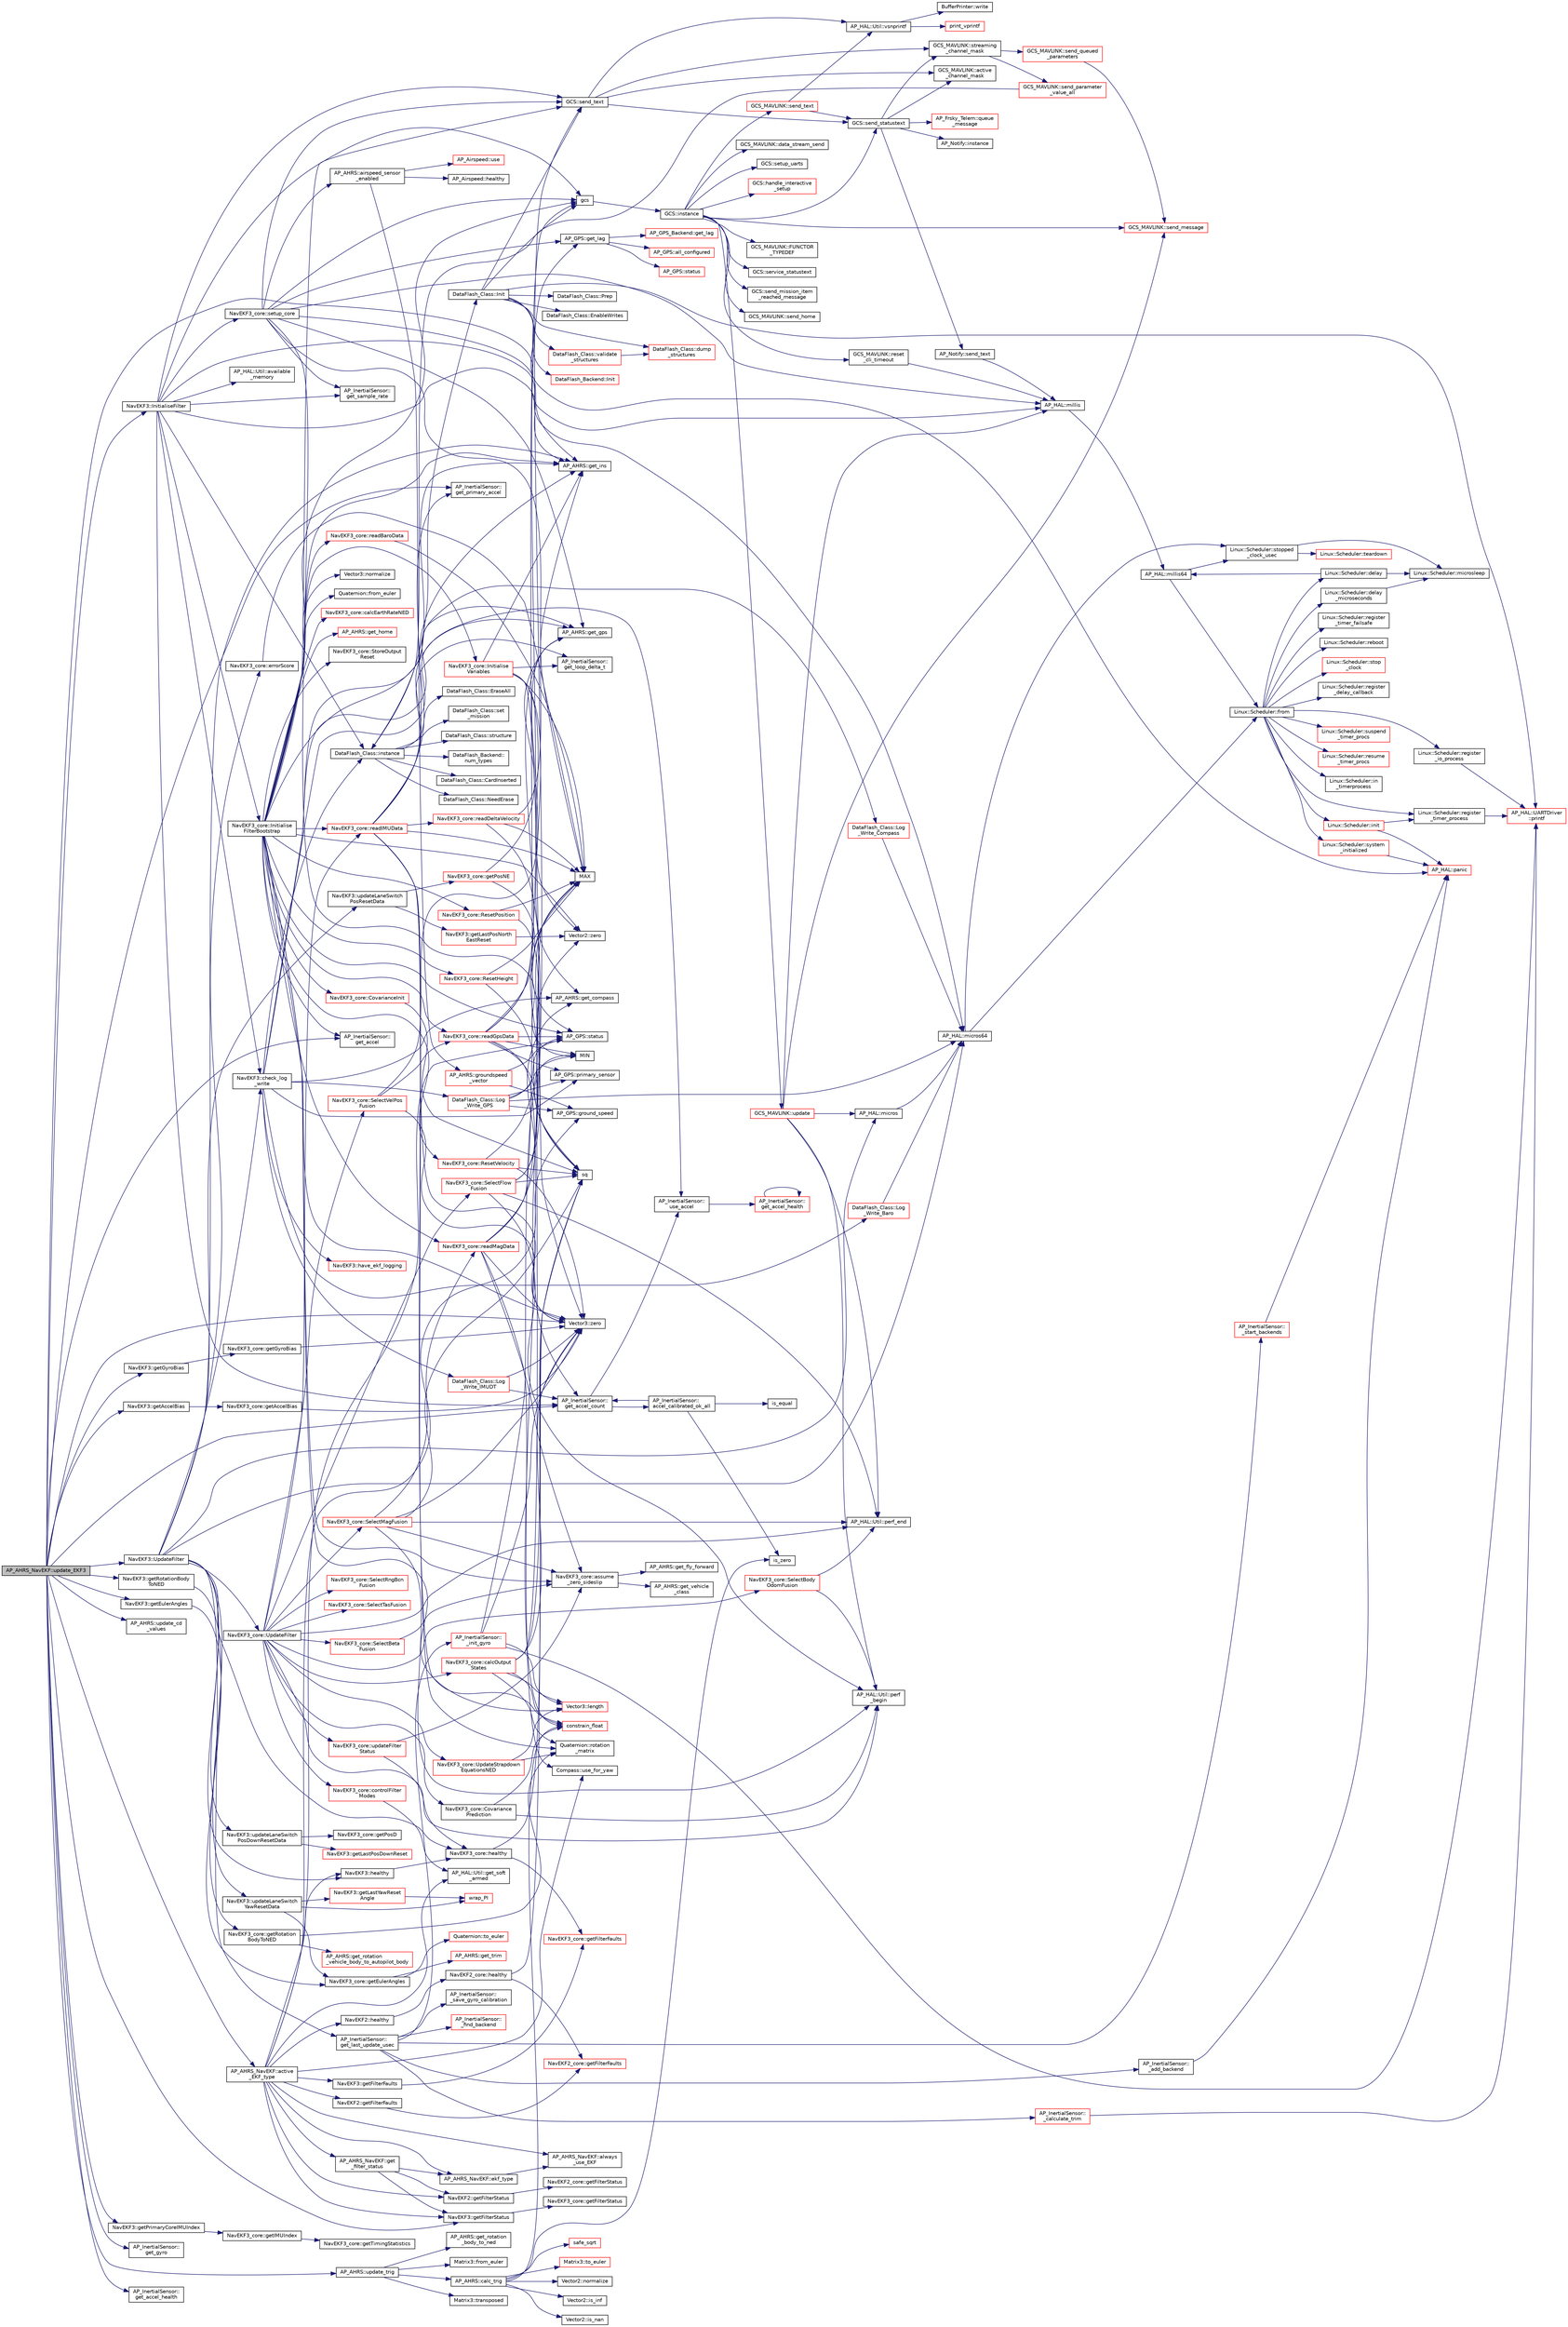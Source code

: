digraph "AP_AHRS_NavEKF::update_EKF3"
{
 // INTERACTIVE_SVG=YES
  edge [fontname="Helvetica",fontsize="10",labelfontname="Helvetica",labelfontsize="10"];
  node [fontname="Helvetica",fontsize="10",shape=record];
  rankdir="LR";
  Node1 [label="AP_AHRS_NavEKF::update_EKF3",height=0.2,width=0.4,color="black", fillcolor="grey75", style="filled", fontcolor="black"];
  Node1 -> Node2 [color="midnightblue",fontsize="10",style="solid",fontname="Helvetica"];
  Node2 [label="AP_HAL::millis",height=0.2,width=0.4,color="black", fillcolor="white", style="filled",URL="$namespaceAP__HAL.html#a77dffbb18891996280308e21316ec186"];
  Node2 -> Node3 [color="midnightblue",fontsize="10",style="solid",fontname="Helvetica"];
  Node3 [label="AP_HAL::millis64",height=0.2,width=0.4,color="black", fillcolor="white", style="filled",URL="$namespaceAP__HAL.html#a59336c5fceaf28a76d1df1581a87a25d"];
  Node3 -> Node4 [color="midnightblue",fontsize="10",style="solid",fontname="Helvetica"];
  Node4 [label="Linux::Scheduler::from",height=0.2,width=0.4,color="black", fillcolor="white", style="filled",URL="$classLinux_1_1Scheduler.html#a53ecaae0fdc72f85bd57c4b0cff93653"];
  Node4 -> Node5 [color="midnightblue",fontsize="10",style="solid",fontname="Helvetica"];
  Node5 [label="Linux::Scheduler::init",height=0.2,width=0.4,color="red", fillcolor="white", style="filled",URL="$classLinux_1_1Scheduler.html#a3d77c332e051c28c83fb07757e7100bd"];
  Node5 -> Node6 [color="midnightblue",fontsize="10",style="solid",fontname="Helvetica"];
  Node6 [label="AP_HAL::panic",height=0.2,width=0.4,color="red", fillcolor="white", style="filled",URL="$namespaceAP__HAL.html#a71832f03d849a0c088f04fc98d3c8143"];
  Node5 -> Node7 [color="midnightblue",fontsize="10",style="solid",fontname="Helvetica"];
  Node7 [label="Linux::Scheduler::register\l_timer_process",height=0.2,width=0.4,color="black", fillcolor="white", style="filled",URL="$classLinux_1_1Scheduler.html#a02a34a123dfebaf360f7010745e1e646"];
  Node7 -> Node8 [color="midnightblue",fontsize="10",style="solid",fontname="Helvetica"];
  Node8 [label="AP_HAL::UARTDriver\l::printf",height=0.2,width=0.4,color="red", fillcolor="white", style="filled",URL="$classAP__HAL_1_1UARTDriver.html#a6ceedc792594e59fc7d80b39a435f027"];
  Node4 -> Node9 [color="midnightblue",fontsize="10",style="solid",fontname="Helvetica"];
  Node9 [label="Linux::Scheduler::delay",height=0.2,width=0.4,color="black", fillcolor="white", style="filled",URL="$classLinux_1_1Scheduler.html#a14f3239ecbb9889823b20dc9de655c2f"];
  Node9 -> Node3 [color="midnightblue",fontsize="10",style="solid",fontname="Helvetica"];
  Node9 -> Node10 [color="midnightblue",fontsize="10",style="solid",fontname="Helvetica"];
  Node10 [label="Linux::Scheduler::microsleep",height=0.2,width=0.4,color="black", fillcolor="white", style="filled",URL="$classLinux_1_1Scheduler.html#a647872aff158b510c56862f51f951538"];
  Node4 -> Node11 [color="midnightblue",fontsize="10",style="solid",fontname="Helvetica"];
  Node11 [label="Linux::Scheduler::delay\l_microseconds",height=0.2,width=0.4,color="black", fillcolor="white", style="filled",URL="$classLinux_1_1Scheduler.html#a4cffd5bcba0175bf49c7aa75ff3bf09a"];
  Node11 -> Node10 [color="midnightblue",fontsize="10",style="solid",fontname="Helvetica"];
  Node4 -> Node12 [color="midnightblue",fontsize="10",style="solid",fontname="Helvetica"];
  Node12 [label="Linux::Scheduler::register\l_delay_callback",height=0.2,width=0.4,color="black", fillcolor="white", style="filled",URL="$classLinux_1_1Scheduler.html#a5cb50b637d5fd3e5f9220bc23db0fb3f"];
  Node4 -> Node7 [color="midnightblue",fontsize="10",style="solid",fontname="Helvetica"];
  Node4 -> Node13 [color="midnightblue",fontsize="10",style="solid",fontname="Helvetica"];
  Node13 [label="Linux::Scheduler::register\l_io_process",height=0.2,width=0.4,color="black", fillcolor="white", style="filled",URL="$classLinux_1_1Scheduler.html#aa2be97cb8686d72cc322fb38f69a940c"];
  Node13 -> Node8 [color="midnightblue",fontsize="10",style="solid",fontname="Helvetica"];
  Node4 -> Node14 [color="midnightblue",fontsize="10",style="solid",fontname="Helvetica"];
  Node14 [label="Linux::Scheduler::suspend\l_timer_procs",height=0.2,width=0.4,color="red", fillcolor="white", style="filled",URL="$classLinux_1_1Scheduler.html#abba967d02c28cb0b16a7cebbff9bc6d6"];
  Node4 -> Node15 [color="midnightblue",fontsize="10",style="solid",fontname="Helvetica"];
  Node15 [label="Linux::Scheduler::resume\l_timer_procs",height=0.2,width=0.4,color="red", fillcolor="white", style="filled",URL="$classLinux_1_1Scheduler.html#aee4e701b92cb4721c4de1bfcdcded70c"];
  Node4 -> Node16 [color="midnightblue",fontsize="10",style="solid",fontname="Helvetica"];
  Node16 [label="Linux::Scheduler::in\l_timerprocess",height=0.2,width=0.4,color="black", fillcolor="white", style="filled",URL="$classLinux_1_1Scheduler.html#af23753e7c6bfa97553db215a64235455"];
  Node4 -> Node17 [color="midnightblue",fontsize="10",style="solid",fontname="Helvetica"];
  Node17 [label="Linux::Scheduler::register\l_timer_failsafe",height=0.2,width=0.4,color="black", fillcolor="white", style="filled",URL="$classLinux_1_1Scheduler.html#ac193459e3575c7a0588fdc72250c2044"];
  Node4 -> Node18 [color="midnightblue",fontsize="10",style="solid",fontname="Helvetica"];
  Node18 [label="Linux::Scheduler::system\l_initialized",height=0.2,width=0.4,color="red", fillcolor="white", style="filled",URL="$classLinux_1_1Scheduler.html#ad6070a7ee637adf5101b1e6b6efbf8f6"];
  Node18 -> Node6 [color="midnightblue",fontsize="10",style="solid",fontname="Helvetica"];
  Node4 -> Node19 [color="midnightblue",fontsize="10",style="solid",fontname="Helvetica"];
  Node19 [label="Linux::Scheduler::reboot",height=0.2,width=0.4,color="black", fillcolor="white", style="filled",URL="$classLinux_1_1Scheduler.html#ae72cfa66c849ffd882ef518c35c71e69"];
  Node4 -> Node20 [color="midnightblue",fontsize="10",style="solid",fontname="Helvetica"];
  Node20 [label="Linux::Scheduler::stop\l_clock",height=0.2,width=0.4,color="red", fillcolor="white", style="filled",URL="$classLinux_1_1Scheduler.html#a392aebafcdfe9a812e4db4b7a9dcce9c"];
  Node3 -> Node21 [color="midnightblue",fontsize="10",style="solid",fontname="Helvetica"];
  Node21 [label="Linux::Scheduler::stopped\l_clock_usec",height=0.2,width=0.4,color="black", fillcolor="white", style="filled",URL="$classLinux_1_1Scheduler.html#a682b4c34f330f66db5ab4aa5d96e13f9"];
  Node21 -> Node10 [color="midnightblue",fontsize="10",style="solid",fontname="Helvetica"];
  Node21 -> Node22 [color="midnightblue",fontsize="10",style="solid",fontname="Helvetica"];
  Node22 [label="Linux::Scheduler::teardown",height=0.2,width=0.4,color="red", fillcolor="white", style="filled",URL="$classLinux_1_1Scheduler.html#ab373a83d818679432520ea881044b2a7"];
  Node1 -> Node23 [color="midnightblue",fontsize="10",style="solid",fontname="Helvetica"];
  Node23 [label="NavEKF3::InitialiseFilter",height=0.2,width=0.4,color="black", fillcolor="white", style="filled",URL="$classNavEKF3.html#a07f064fa513fbb6e7188141904f3b5b5"];
  Node23 -> Node24 [color="midnightblue",fontsize="10",style="solid",fontname="Helvetica"];
  Node24 [label="AP_AHRS::get_ins",height=0.2,width=0.4,color="black", fillcolor="white", style="filled",URL="$classAP__AHRS.html#a14398c5d2ae68bbe1c67482a91909ad9"];
  Node23 -> Node25 [color="midnightblue",fontsize="10",style="solid",fontname="Helvetica"];
  Node25 [label="AP_HAL::micros64",height=0.2,width=0.4,color="black", fillcolor="white", style="filled",URL="$namespaceAP__HAL.html#a7aa0ce7625c9680e30ff4a99940907a5"];
  Node25 -> Node4 [color="midnightblue",fontsize="10",style="solid",fontname="Helvetica"];
  Node25 -> Node21 [color="midnightblue",fontsize="10",style="solid",fontname="Helvetica"];
  Node23 -> Node26 [color="midnightblue",fontsize="10",style="solid",fontname="Helvetica"];
  Node26 [label="AP_InertialSensor::\lget_sample_rate",height=0.2,width=0.4,color="black", fillcolor="white", style="filled",URL="$classAP__InertialSensor.html#a9f489c8aac6cdd07ff7aaf98622f0d2e"];
  Node23 -> Node27 [color="midnightblue",fontsize="10",style="solid",fontname="Helvetica"];
  Node27 [label="DataFlash_Class::instance",height=0.2,width=0.4,color="black", fillcolor="white", style="filled",URL="$classDataFlash__Class.html#af898b7f68e05b5d2a6eaf53d2c178983"];
  Node27 -> Node28 [color="midnightblue",fontsize="10",style="solid",fontname="Helvetica"];
  Node28 [label="DataFlash_Class::set\l_mission",height=0.2,width=0.4,color="black", fillcolor="white", style="filled",URL="$classDataFlash__Class.html#a95bf3cac993c1ee326acc6447e99d875"];
  Node27 -> Node29 [color="midnightblue",fontsize="10",style="solid",fontname="Helvetica"];
  Node29 [label="DataFlash_Class::Init",height=0.2,width=0.4,color="black", fillcolor="white", style="filled",URL="$classDataFlash__Class.html#aabebe7ff9db07e2890274fceaa81b063"];
  Node29 -> Node30 [color="midnightblue",fontsize="10",style="solid",fontname="Helvetica"];
  Node30 [label="gcs",height=0.2,width=0.4,color="black", fillcolor="white", style="filled",URL="$GCS_8h.html#a1d3cc361b864ddf64a44c12ab3bd044e"];
  Node30 -> Node31 [color="midnightblue",fontsize="10",style="solid",fontname="Helvetica"];
  Node31 [label="GCS::instance",height=0.2,width=0.4,color="black", fillcolor="white", style="filled",URL="$classGCS.html#ae4cc34bdfabd2de4587d3553e6b4582d"];
  Node31 -> Node32 [color="midnightblue",fontsize="10",style="solid",fontname="Helvetica"];
  Node32 [label="GCS_MAVLINK::send_text",height=0.2,width=0.4,color="red", fillcolor="white", style="filled",URL="$structGCS__MAVLINK.html#a4a140f70e82bd456931afdfe045d610b"];
  Node32 -> Node33 [color="midnightblue",fontsize="10",style="solid",fontname="Helvetica"];
  Node33 [label="AP_HAL::Util::vsnprintf",height=0.2,width=0.4,color="black", fillcolor="white", style="filled",URL="$classAP__HAL_1_1Util.html#ac57ef0a9815cd597ad5cab5d6c31c6c8"];
  Node33 -> Node34 [color="midnightblue",fontsize="10",style="solid",fontname="Helvetica"];
  Node34 [label="print_vprintf",height=0.2,width=0.4,color="red", fillcolor="white", style="filled",URL="$print__vprintf_8cpp.html#a1534eaeab54696df96975b56d9f49212"];
  Node33 -> Node35 [color="midnightblue",fontsize="10",style="solid",fontname="Helvetica"];
  Node35 [label="BufferPrinter::write",height=0.2,width=0.4,color="black", fillcolor="white", style="filled",URL="$classBufferPrinter.html#a0b98d7f59a6591097d2011d68359b8a0"];
  Node32 -> Node36 [color="midnightblue",fontsize="10",style="solid",fontname="Helvetica"];
  Node36 [label="GCS::send_statustext",height=0.2,width=0.4,color="black", fillcolor="white", style="filled",URL="$classGCS.html#a313e604179053ea42415b1c9289f13cd"];
  Node36 -> Node37 [color="midnightblue",fontsize="10",style="solid",fontname="Helvetica"];
  Node37 [label="AP_Frsky_Telem::queue\l_message",height=0.2,width=0.4,color="red", fillcolor="white", style="filled",URL="$classAP__Frsky__Telem.html#aef21b9f33af863589feda48a23877380"];
  Node36 -> Node38 [color="midnightblue",fontsize="10",style="solid",fontname="Helvetica"];
  Node38 [label="GCS_MAVLINK::active\l_channel_mask",height=0.2,width=0.4,color="black", fillcolor="white", style="filled",URL="$structGCS__MAVLINK.html#acad5b4ab40c7b7486392f07193ce4190"];
  Node36 -> Node39 [color="midnightblue",fontsize="10",style="solid",fontname="Helvetica"];
  Node39 [label="GCS_MAVLINK::streaming\l_channel_mask",height=0.2,width=0.4,color="black", fillcolor="white", style="filled",URL="$structGCS__MAVLINK.html#af948c4a65f98679941885e2c7cc12ac5"];
  Node39 -> Node40 [color="midnightblue",fontsize="10",style="solid",fontname="Helvetica"];
  Node40 [label="GCS_MAVLINK::send_parameter\l_value_all",height=0.2,width=0.4,color="red", fillcolor="white", style="filled",URL="$structGCS__MAVLINK.html#a1b0f7429c8fb152e17cd5fc0ff0d9267"];
  Node40 -> Node27 [color="midnightblue",fontsize="10",style="solid",fontname="Helvetica"];
  Node39 -> Node41 [color="midnightblue",fontsize="10",style="solid",fontname="Helvetica"];
  Node41 [label="GCS_MAVLINK::send_queued\l_parameters",height=0.2,width=0.4,color="red", fillcolor="white", style="filled",URL="$structGCS__MAVLINK.html#a44943b0751244617b9c32c9f0af6a059"];
  Node41 -> Node42 [color="midnightblue",fontsize="10",style="solid",fontname="Helvetica"];
  Node42 [label="GCS_MAVLINK::send_message",height=0.2,width=0.4,color="red", fillcolor="white", style="filled",URL="$structGCS__MAVLINK.html#a4902306dab46ff02b2296f99eb1f1c9c"];
  Node36 -> Node43 [color="midnightblue",fontsize="10",style="solid",fontname="Helvetica"];
  Node43 [label="AP_Notify::instance",height=0.2,width=0.4,color="black", fillcolor="white", style="filled",URL="$classAP__Notify.html#ac913e4fc6f8fa6a1e0a9b92b93fe7ab1"];
  Node36 -> Node44 [color="midnightblue",fontsize="10",style="solid",fontname="Helvetica"];
  Node44 [label="AP_Notify::send_text",height=0.2,width=0.4,color="black", fillcolor="white", style="filled",URL="$classAP__Notify.html#a0f38b9b4be211e200675dd048c81f500"];
  Node44 -> Node2 [color="midnightblue",fontsize="10",style="solid",fontname="Helvetica"];
  Node31 -> Node36 [color="midnightblue",fontsize="10",style="solid",fontname="Helvetica"];
  Node31 -> Node45 [color="midnightblue",fontsize="10",style="solid",fontname="Helvetica"];
  Node45 [label="GCS::service_statustext",height=0.2,width=0.4,color="black", fillcolor="white", style="filled",URL="$classGCS.html#a824e538eff6cbf7c9074840600fbf6ff"];
  Node31 -> Node46 [color="midnightblue",fontsize="10",style="solid",fontname="Helvetica"];
  Node46 [label="GCS_MAVLINK::reset\l_cli_timeout",height=0.2,width=0.4,color="black", fillcolor="white", style="filled",URL="$structGCS__MAVLINK.html#af5e92e687223f8a102363b90f325e612"];
  Node46 -> Node2 [color="midnightblue",fontsize="10",style="solid",fontname="Helvetica"];
  Node31 -> Node42 [color="midnightblue",fontsize="10",style="solid",fontname="Helvetica"];
  Node31 -> Node47 [color="midnightblue",fontsize="10",style="solid",fontname="Helvetica"];
  Node47 [label="GCS::send_mission_item\l_reached_message",height=0.2,width=0.4,color="black", fillcolor="white", style="filled",URL="$classGCS.html#ade82ad44b8dcea3f95ab08f4f8b59924"];
  Node31 -> Node48 [color="midnightblue",fontsize="10",style="solid",fontname="Helvetica"];
  Node48 [label="GCS_MAVLINK::send_home",height=0.2,width=0.4,color="black", fillcolor="white", style="filled",URL="$structGCS__MAVLINK.html#af4ede1a2a780e0e80dcfffab99593ab9"];
  Node31 -> Node49 [color="midnightblue",fontsize="10",style="solid",fontname="Helvetica"];
  Node49 [label="GCS_MAVLINK::data_stream_send",height=0.2,width=0.4,color="black", fillcolor="white", style="filled",URL="$structGCS__MAVLINK.html#a3b3d0c4e02d521c0fe0b2b923a57e58c"];
  Node31 -> Node50 [color="midnightblue",fontsize="10",style="solid",fontname="Helvetica"];
  Node50 [label="GCS_MAVLINK::update",height=0.2,width=0.4,color="red", fillcolor="white", style="filled",URL="$structGCS__MAVLINK.html#aafd0957768c4f81022b1f173c561b42d"];
  Node50 -> Node51 [color="midnightblue",fontsize="10",style="solid",fontname="Helvetica"];
  Node51 [label="AP_HAL::micros",height=0.2,width=0.4,color="black", fillcolor="white", style="filled",URL="$namespaceAP__HAL.html#a8293355e35887733b1fd151aef08a787"];
  Node51 -> Node25 [color="midnightblue",fontsize="10",style="solid",fontname="Helvetica"];
  Node50 -> Node52 [color="midnightblue",fontsize="10",style="solid",fontname="Helvetica"];
  Node52 [label="AP_HAL::Util::perf\l_begin",height=0.2,width=0.4,color="black", fillcolor="white", style="filled",URL="$classAP__HAL_1_1Util.html#a8ee016bee7e471240be5a2c648015a1d"];
  Node50 -> Node2 [color="midnightblue",fontsize="10",style="solid",fontname="Helvetica"];
  Node50 -> Node53 [color="midnightblue",fontsize="10",style="solid",fontname="Helvetica"];
  Node53 [label="AP_HAL::Util::perf_end",height=0.2,width=0.4,color="black", fillcolor="white", style="filled",URL="$classAP__HAL_1_1Util.html#a831bf144a4d14d413bd1c98b96dc35cb"];
  Node50 -> Node42 [color="midnightblue",fontsize="10",style="solid",fontname="Helvetica"];
  Node31 -> Node54 [color="midnightblue",fontsize="10",style="solid",fontname="Helvetica"];
  Node54 [label="GCS::setup_uarts",height=0.2,width=0.4,color="black", fillcolor="white", style="filled",URL="$classGCS.html#ae4694e5ac566d470b25cb5eec2448981"];
  Node31 -> Node55 [color="midnightblue",fontsize="10",style="solid",fontname="Helvetica"];
  Node55 [label="GCS::handle_interactive\l_setup",height=0.2,width=0.4,color="red", fillcolor="white", style="filled",URL="$classGCS.html#a10621c01360582b25164e95accc28958"];
  Node31 -> Node56 [color="midnightblue",fontsize="10",style="solid",fontname="Helvetica"];
  Node56 [label="GCS_MAVLINK::FUNCTOR\l_TYPEDEF",height=0.2,width=0.4,color="black", fillcolor="white", style="filled",URL="$structGCS__MAVLINK.html#aa612adc740470b943e852a6977c340f0"];
  Node29 -> Node57 [color="midnightblue",fontsize="10",style="solid",fontname="Helvetica"];
  Node57 [label="GCS::send_text",height=0.2,width=0.4,color="black", fillcolor="white", style="filled",URL="$classGCS.html#a9866f3484283db744409e40719cef765"];
  Node57 -> Node33 [color="midnightblue",fontsize="10",style="solid",fontname="Helvetica"];
  Node57 -> Node36 [color="midnightblue",fontsize="10",style="solid",fontname="Helvetica"];
  Node57 -> Node38 [color="midnightblue",fontsize="10",style="solid",fontname="Helvetica"];
  Node57 -> Node39 [color="midnightblue",fontsize="10",style="solid",fontname="Helvetica"];
  Node29 -> Node58 [color="midnightblue",fontsize="10",style="solid",fontname="Helvetica"];
  Node58 [label="DataFlash_Class::validate\l_structures",height=0.2,width=0.4,color="red", fillcolor="white", style="filled",URL="$classDataFlash__Class.html#a7193ed9ff821c5c537bc8d68c8b53cbc"];
  Node58 -> Node59 [color="midnightblue",fontsize="10",style="solid",fontname="Helvetica"];
  Node59 [label="DataFlash_Class::dump\l_structures",height=0.2,width=0.4,color="red", fillcolor="white", style="filled",URL="$classDataFlash__Class.html#a4e8559ffac5b33cfd3e4a39b78d2ff50"];
  Node29 -> Node59 [color="midnightblue",fontsize="10",style="solid",fontname="Helvetica"];
  Node29 -> Node6 [color="midnightblue",fontsize="10",style="solid",fontname="Helvetica"];
  Node29 -> Node8 [color="midnightblue",fontsize="10",style="solid",fontname="Helvetica"];
  Node29 -> Node60 [color="midnightblue",fontsize="10",style="solid",fontname="Helvetica"];
  Node60 [label="DataFlash_Backend::Init",height=0.2,width=0.4,color="red", fillcolor="white", style="filled",URL="$classDataFlash__Backend.html#aff10c329f79c1bdaedbc6fdf4028c2a5"];
  Node29 -> Node61 [color="midnightblue",fontsize="10",style="solid",fontname="Helvetica"];
  Node61 [label="DataFlash_Class::Prep",height=0.2,width=0.4,color="black", fillcolor="white", style="filled",URL="$classDataFlash__Class.html#a65077b33c55004bee38cd4a6ca6ae489"];
  Node29 -> Node62 [color="midnightblue",fontsize="10",style="solid",fontname="Helvetica"];
  Node62 [label="DataFlash_Class::EnableWrites",height=0.2,width=0.4,color="black", fillcolor="white", style="filled",URL="$classDataFlash__Class.html#ae85a3c49d2883b975376baaab5ab958f"];
  Node27 -> Node63 [color="midnightblue",fontsize="10",style="solid",fontname="Helvetica"];
  Node63 [label="DataFlash_Class::structure",height=0.2,width=0.4,color="black", fillcolor="white", style="filled",URL="$classDataFlash__Class.html#a7ac0e748bbc5c6e72645bb6245257600"];
  Node27 -> Node64 [color="midnightblue",fontsize="10",style="solid",fontname="Helvetica"];
  Node64 [label="DataFlash_Backend::\lnum_types",height=0.2,width=0.4,color="black", fillcolor="white", style="filled",URL="$classDataFlash__Backend.html#a33e7a1703d68bd91ac6782bb10b209f8"];
  Node27 -> Node65 [color="midnightblue",fontsize="10",style="solid",fontname="Helvetica"];
  Node65 [label="DataFlash_Class::CardInserted",height=0.2,width=0.4,color="black", fillcolor="white", style="filled",URL="$classDataFlash__Class.html#a1d18bc15f196f1deb794f9ebd4878da8"];
  Node27 -> Node66 [color="midnightblue",fontsize="10",style="solid",fontname="Helvetica"];
  Node66 [label="DataFlash_Class::NeedErase",height=0.2,width=0.4,color="black", fillcolor="white", style="filled",URL="$classDataFlash__Class.html#a803c6dd673a2eaac58eea2012e57ea17"];
  Node27 -> Node67 [color="midnightblue",fontsize="10",style="solid",fontname="Helvetica"];
  Node67 [label="DataFlash_Class::EraseAll",height=0.2,width=0.4,color="black", fillcolor="white", style="filled",URL="$classDataFlash__Class.html#a53a4a975a3813e9f58ddaaa3b5865a4a"];
  Node23 -> Node68 [color="midnightblue",fontsize="10",style="solid",fontname="Helvetica"];
  Node68 [label="AP_InertialSensor::\lget_accel_count",height=0.2,width=0.4,color="black", fillcolor="white", style="filled",URL="$classAP__InertialSensor.html#ac57331a5046d45016ef900726e1be2fb"];
  Node68 -> Node69 [color="midnightblue",fontsize="10",style="solid",fontname="Helvetica"];
  Node69 [label="AP_InertialSensor::\laccel_calibrated_ok_all",height=0.2,width=0.4,color="black", fillcolor="white", style="filled",URL="$classAP__InertialSensor.html#ac671d4d4176eb2b74d82149efc1f940d"];
  Node69 -> Node68 [color="midnightblue",fontsize="10",style="solid",fontname="Helvetica"];
  Node69 -> Node70 [color="midnightblue",fontsize="10",style="solid",fontname="Helvetica"];
  Node70 [label="is_equal",height=0.2,width=0.4,color="black", fillcolor="white", style="filled",URL="$AP__Math_8cpp.html#accbd9f8bbc0adacd51efa66fad490c24"];
  Node69 -> Node71 [color="midnightblue",fontsize="10",style="solid",fontname="Helvetica"];
  Node71 [label="is_zero",height=0.2,width=0.4,color="black", fillcolor="white", style="filled",URL="$AP__Math_8h.html#a2a12cce483e9b870da70d30406d82c60"];
  Node68 -> Node72 [color="midnightblue",fontsize="10",style="solid",fontname="Helvetica"];
  Node72 [label="AP_InertialSensor::\luse_accel",height=0.2,width=0.4,color="black", fillcolor="white", style="filled",URL="$classAP__InertialSensor.html#a733bdee49ff9e3f1a911874469a1a3ac"];
  Node72 -> Node73 [color="midnightblue",fontsize="10",style="solid",fontname="Helvetica"];
  Node73 [label="AP_InertialSensor::\lget_accel_health",height=0.2,width=0.4,color="red", fillcolor="white", style="filled",URL="$classAP__InertialSensor.html#ad62d78eafa668b24e1969ee38a4aa882"];
  Node73 -> Node73 [color="midnightblue",fontsize="10",style="solid",fontname="Helvetica"];
  Node23 -> Node74 [color="midnightblue",fontsize="10",style="solid",fontname="Helvetica"];
  Node74 [label="AP_HAL::Util::available\l_memory",height=0.2,width=0.4,color="black", fillcolor="white", style="filled",URL="$classAP__HAL_1_1Util.html#a2a2e64f649d25593951054d44c0ed53b"];
  Node23 -> Node30 [color="midnightblue",fontsize="10",style="solid",fontname="Helvetica"];
  Node23 -> Node57 [color="midnightblue",fontsize="10",style="solid",fontname="Helvetica"];
  Node23 -> Node75 [color="midnightblue",fontsize="10",style="solid",fontname="Helvetica"];
  Node75 [label="NavEKF3_core::setup_core",height=0.2,width=0.4,color="black", fillcolor="white", style="filled",URL="$classNavEKF3__core.html#a0b8f47e59f846a862b145edfaa9b7e99"];
  Node75 -> Node24 [color="midnightblue",fontsize="10",style="solid",fontname="Helvetica"];
  Node75 -> Node26 [color="midnightblue",fontsize="10",style="solid",fontname="Helvetica"];
  Node75 -> Node76 [color="midnightblue",fontsize="10",style="solid",fontname="Helvetica"];
  Node76 [label="MAX",height=0.2,width=0.4,color="black", fillcolor="white", style="filled",URL="$AP__Math_8h.html#a5c0b5c82749ac54970b2699d3c10ee9b"];
  Node75 -> Node77 [color="midnightblue",fontsize="10",style="solid",fontname="Helvetica"];
  Node77 [label="AP_AHRS::get_gps",height=0.2,width=0.4,color="black", fillcolor="white", style="filled",URL="$classAP__AHRS.html#a3316284b2bf12b8db1b4a39539799efc"];
  Node75 -> Node78 [color="midnightblue",fontsize="10",style="solid",fontname="Helvetica"];
  Node78 [label="AP_GPS::get_lag",height=0.2,width=0.4,color="black", fillcolor="white", style="filled",URL="$classAP__GPS.html#a4a682466e84404be8ca6f66816fd56a5"];
  Node78 -> Node79 [color="midnightblue",fontsize="10",style="solid",fontname="Helvetica"];
  Node79 [label="AP_GPS::all_configured",height=0.2,width=0.4,color="red", fillcolor="white", style="filled",URL="$classAP__GPS.html#a29bd1717eb9dc2709ccc0f2523de8667"];
  Node78 -> Node80 [color="midnightblue",fontsize="10",style="solid",fontname="Helvetica"];
  Node80 [label="AP_GPS::status",height=0.2,width=0.4,color="red", fillcolor="white", style="filled",URL="$classAP__GPS.html#ae306f6cf545ee9f1f61cc38301ef76ca"];
  Node78 -> Node81 [color="midnightblue",fontsize="10",style="solid",fontname="Helvetica"];
  Node81 [label="AP_GPS_Backend::get_lag",height=0.2,width=0.4,color="red", fillcolor="white", style="filled",URL="$classAP__GPS__Backend.html#aef958d85d2717afc7b1e3af3eaf19291"];
  Node75 -> Node2 [color="midnightblue",fontsize="10",style="solid",fontname="Helvetica"];
  Node75 -> Node30 [color="midnightblue",fontsize="10",style="solid",fontname="Helvetica"];
  Node75 -> Node57 [color="midnightblue",fontsize="10",style="solid",fontname="Helvetica"];
  Node75 -> Node82 [color="midnightblue",fontsize="10",style="solid",fontname="Helvetica"];
  Node82 [label="MIN",height=0.2,width=0.4,color="black", fillcolor="white", style="filled",URL="$AP__Math_8h.html#a6b187a3fa1e9f663e89175e7e8e213d6"];
  Node75 -> Node83 [color="midnightblue",fontsize="10",style="solid",fontname="Helvetica"];
  Node83 [label="AP_AHRS::airspeed_sensor\l_enabled",height=0.2,width=0.4,color="black", fillcolor="white", style="filled",URL="$classAP__AHRS.html#a8691156c332da099e3f5952e72ae2a58"];
  Node83 -> Node84 [color="midnightblue",fontsize="10",style="solid",fontname="Helvetica"];
  Node84 [label="AP_Airspeed::use",height=0.2,width=0.4,color="red", fillcolor="white", style="filled",URL="$classAP__Airspeed.html#a6162295b433e3a863c0d4b9086b19014"];
  Node83 -> Node85 [color="midnightblue",fontsize="10",style="solid",fontname="Helvetica"];
  Node85 [label="AP_Airspeed::healthy",height=0.2,width=0.4,color="black", fillcolor="white", style="filled",URL="$classAP__Airspeed.html#acddaade777fa87d5b8c904c79be01204"];
  Node83 -> Node86 [color="midnightblue",fontsize="10",style="solid",fontname="Helvetica"];
  Node86 [label="AP_AHRS::groundspeed\l_vector",height=0.2,width=0.4,color="red", fillcolor="white", style="filled",URL="$classAP__AHRS.html#aa2fd48ce0265df723cc8d05bb2150749"];
  Node86 -> Node87 [color="midnightblue",fontsize="10",style="solid",fontname="Helvetica"];
  Node87 [label="AP_GPS::status",height=0.2,width=0.4,color="black", fillcolor="white", style="filled",URL="$classAP__GPS.html#a9093c8cf1d5a78ccd8677229bb314d37",tooltip="Query GPS status. "];
  Node86 -> Node88 [color="midnightblue",fontsize="10",style="solid",fontname="Helvetica"];
  Node88 [label="AP_GPS::ground_speed",height=0.2,width=0.4,color="black", fillcolor="white", style="filled",URL="$classAP__GPS.html#a426041563da447ec6e9cde1926a88fdb"];
  Node23 -> Node89 [color="midnightblue",fontsize="10",style="solid",fontname="Helvetica"];
  Node89 [label="NavEKF3_core::Initialise\lFilterBootstrap",height=0.2,width=0.4,color="black", fillcolor="white", style="filled",URL="$classNavEKF3__core.html#aae18ada44b1b7be0d45af03391ef961a"];
  Node89 -> Node90 [color="midnightblue",fontsize="10",style="solid",fontname="Helvetica"];
  Node90 [label="NavEKF3_core::assume\l_zero_sideslip",height=0.2,width=0.4,color="black", fillcolor="white", style="filled",URL="$classNavEKF3__core.html#a2b335ebc7035c2d407b16f85017a3472"];
  Node90 -> Node91 [color="midnightblue",fontsize="10",style="solid",fontname="Helvetica"];
  Node91 [label="AP_AHRS::get_fly_forward",height=0.2,width=0.4,color="black", fillcolor="white", style="filled",URL="$classAP__AHRS.html#a6120b45de751ab784fdfdd04f437b44e"];
  Node90 -> Node92 [color="midnightblue",fontsize="10",style="solid",fontname="Helvetica"];
  Node92 [label="AP_AHRS::get_vehicle\l_class",height=0.2,width=0.4,color="black", fillcolor="white", style="filled",URL="$classAP__AHRS.html#a91a73986f61cc338a22047e34230cbb2"];
  Node89 -> Node77 [color="midnightblue",fontsize="10",style="solid",fontname="Helvetica"];
  Node89 -> Node87 [color="midnightblue",fontsize="10",style="solid",fontname="Helvetica"];
  Node89 -> Node93 [color="midnightblue",fontsize="10",style="solid",fontname="Helvetica"];
  Node93 [label="NavEKF3_core::readIMUData",height=0.2,width=0.4,color="red", fillcolor="white", style="filled",URL="$classNavEKF3__core.html#aece73c326fbd95e59a3fa171ac5988a3"];
  Node93 -> Node24 [color="midnightblue",fontsize="10",style="solid",fontname="Helvetica"];
  Node93 -> Node94 [color="midnightblue",fontsize="10",style="solid",fontname="Helvetica"];
  Node94 [label="constrain_float",height=0.2,width=0.4,color="red", fillcolor="white", style="filled",URL="$AP__Math_8h.html#ad525609d9dba6ffa556a0fbf08a3f9b4"];
  Node93 -> Node95 [color="midnightblue",fontsize="10",style="solid",fontname="Helvetica"];
  Node95 [label="AP_InertialSensor::\lget_loop_delta_t",height=0.2,width=0.4,color="black", fillcolor="white", style="filled",URL="$classAP__InertialSensor.html#a2f4bc45cbad98a18a4d74210bf62e9c3"];
  Node93 -> Node72 [color="midnightblue",fontsize="10",style="solid",fontname="Helvetica"];
  Node93 -> Node96 [color="midnightblue",fontsize="10",style="solid",fontname="Helvetica"];
  Node96 [label="NavEKF3_core::readDeltaVelocity",height=0.2,width=0.4,color="red", fillcolor="white", style="filled",URL="$classNavEKF3__core.html#aa7de10e1a869998a15f0b570b1653245"];
  Node96 -> Node24 [color="midnightblue",fontsize="10",style="solid",fontname="Helvetica"];
  Node96 -> Node68 [color="midnightblue",fontsize="10",style="solid",fontname="Helvetica"];
  Node96 -> Node76 [color="midnightblue",fontsize="10",style="solid",fontname="Helvetica"];
  Node93 -> Node97 [color="midnightblue",fontsize="10",style="solid",fontname="Helvetica"];
  Node97 [label="AP_InertialSensor::\lget_primary_accel",height=0.2,width=0.4,color="black", fillcolor="white", style="filled",URL="$classAP__InertialSensor.html#ab7e75af54a874d77240c89c6e5152a99"];
  Node93 -> Node76 [color="midnightblue",fontsize="10",style="solid",fontname="Helvetica"];
  Node93 -> Node98 [color="midnightblue",fontsize="10",style="solid",fontname="Helvetica"];
  Node98 [label="Quaternion::rotation\l_matrix",height=0.2,width=0.4,color="black", fillcolor="white", style="filled",URL="$classQuaternion.html#afb7132c9c69a984a40be950a17effeaa"];
  Node93 -> Node99 [color="midnightblue",fontsize="10",style="solid",fontname="Helvetica"];
  Node99 [label="Vector3::zero",height=0.2,width=0.4,color="black", fillcolor="white", style="filled",URL="$classVector3.html#adf1769d5ee5df2f8585df2f540fa5efe"];
  Node89 -> Node100 [color="midnightblue",fontsize="10",style="solid",fontname="Helvetica"];
  Node100 [label="NavEKF3_core::readMagData",height=0.2,width=0.4,color="red", fillcolor="white", style="filled",URL="$classNavEKF3__core.html#a39fe9f76e9c368cba51e9af9b2367513"];
  Node100 -> Node101 [color="midnightblue",fontsize="10",style="solid",fontname="Helvetica"];
  Node101 [label="AP_AHRS::get_compass",height=0.2,width=0.4,color="black", fillcolor="white", style="filled",URL="$classAP__AHRS.html#adf808841de62499bc8c388fc798d47f1"];
  Node100 -> Node90 [color="midnightblue",fontsize="10",style="solid",fontname="Helvetica"];
  Node100 -> Node102 [color="midnightblue",fontsize="10",style="solid",fontname="Helvetica"];
  Node102 [label="Compass::use_for_yaw",height=0.2,width=0.4,color="black", fillcolor="white", style="filled",URL="$classCompass.html#a97437729a583cd900e4dd1d6d84a4a0e",tooltip="return true if the compass should be used for yaw calculations "];
  Node100 -> Node30 [color="midnightblue",fontsize="10",style="solid",fontname="Helvetica"];
  Node100 -> Node57 [color="midnightblue",fontsize="10",style="solid",fontname="Helvetica"];
  Node100 -> Node99 [color="midnightblue",fontsize="10",style="solid",fontname="Helvetica"];
  Node89 -> Node103 [color="midnightblue",fontsize="10",style="solid",fontname="Helvetica"];
  Node103 [label="NavEKF3_core::readGpsData",height=0.2,width=0.4,color="red", fillcolor="white", style="filled",URL="$classNavEKF3__core.html#ac8dc281034818e5fc9b2207daa2b7c3a"];
  Node103 -> Node77 [color="midnightblue",fontsize="10",style="solid",fontname="Helvetica"];
  Node103 -> Node87 [color="midnightblue",fontsize="10",style="solid",fontname="Helvetica"];
  Node103 -> Node78 [color="midnightblue",fontsize="10",style="solid",fontname="Helvetica"];
  Node103 -> Node82 [color="midnightblue",fontsize="10",style="solid",fontname="Helvetica"];
  Node103 -> Node76 [color="midnightblue",fontsize="10",style="solid",fontname="Helvetica"];
  Node103 -> Node104 [color="midnightblue",fontsize="10",style="solid",fontname="Helvetica"];
  Node104 [label="AP_GPS::primary_sensor",height=0.2,width=0.4,color="black", fillcolor="white", style="filled",URL="$classAP__GPS.html#a8881e12793759a81dc52755a76d0cc98"];
  Node103 -> Node94 [color="midnightblue",fontsize="10",style="solid",fontname="Helvetica"];
  Node103 -> Node105 [color="midnightblue",fontsize="10",style="solid",fontname="Helvetica"];
  Node105 [label="sq",height=0.2,width=0.4,color="black", fillcolor="white", style="filled",URL="$AP__Math_8h.html#a0375e3d67fd3911cacee5c3e1408c0f2"];
  Node89 -> Node106 [color="midnightblue",fontsize="10",style="solid",fontname="Helvetica"];
  Node106 [label="NavEKF3_core::readBaroData",height=0.2,width=0.4,color="red", fillcolor="white", style="filled",URL="$classNavEKF3__core.html#a2afc68d137a2e8c96007bdbb519ced57"];
  Node106 -> Node76 [color="midnightblue",fontsize="10",style="solid",fontname="Helvetica"];
  Node89 -> Node107 [color="midnightblue",fontsize="10",style="solid",fontname="Helvetica"];
  Node107 [label="NavEKF3_core::Initialise\lVariables",height=0.2,width=0.4,color="red", fillcolor="white", style="filled",URL="$classNavEKF3__core.html#af46b5f9dd9ee1659316230ea81a9a778"];
  Node107 -> Node24 [color="midnightblue",fontsize="10",style="solid",fontname="Helvetica"];
  Node107 -> Node95 [color="midnightblue",fontsize="10",style="solid",fontname="Helvetica"];
  Node107 -> Node76 [color="midnightblue",fontsize="10",style="solid",fontname="Helvetica"];
  Node107 -> Node99 [color="midnightblue",fontsize="10",style="solid",fontname="Helvetica"];
  Node107 -> Node108 [color="midnightblue",fontsize="10",style="solid",fontname="Helvetica"];
  Node108 [label="Vector2::zero",height=0.2,width=0.4,color="black", fillcolor="white", style="filled",URL="$structVector2.html#a6b537328ae913e3e7267b539e7a4af92"];
  Node107 -> Node101 [color="midnightblue",fontsize="10",style="solid",fontname="Helvetica"];
  Node89 -> Node24 [color="midnightblue",fontsize="10",style="solid",fontname="Helvetica"];
  Node89 -> Node109 [color="midnightblue",fontsize="10",style="solid",fontname="Helvetica"];
  Node109 [label="AP_InertialSensor::\lget_accel",height=0.2,width=0.4,color="black", fillcolor="white", style="filled",URL="$classAP__InertialSensor.html#a0f63a4a0e6fc84d6ab9519bc4b254055"];
  Node89 -> Node110 [color="midnightblue",fontsize="10",style="solid",fontname="Helvetica"];
  Node110 [label="Vector3::length",height=0.2,width=0.4,color="red", fillcolor="white", style="filled",URL="$classVector3.html#ac1fd5514e368a1e1c2d13f71eda18345"];
  Node89 -> Node111 [color="midnightblue",fontsize="10",style="solid",fontname="Helvetica"];
  Node111 [label="Vector3::normalize",height=0.2,width=0.4,color="black", fillcolor="white", style="filled",URL="$classVector3.html#a9b147a862a1b86ed2e5b735d19da3da1"];
  Node89 -> Node112 [color="midnightblue",fontsize="10",style="solid",fontname="Helvetica"];
  Node112 [label="Quaternion::from_euler",height=0.2,width=0.4,color="black", fillcolor="white", style="filled",URL="$classQuaternion.html#aff2d2d3d1c5937523df8357deae4eeab"];
  Node89 -> Node99 [color="midnightblue",fontsize="10",style="solid",fontname="Helvetica"];
  Node89 -> Node108 [color="midnightblue",fontsize="10",style="solid",fontname="Helvetica"];
  Node89 -> Node113 [color="midnightblue",fontsize="10",style="solid",fontname="Helvetica"];
  Node113 [label="NavEKF3_core::ResetVelocity",height=0.2,width=0.4,color="red", fillcolor="white", style="filled",URL="$classNavEKF3__core.html#a844cd207d4f7a1aa011e2631e3f56683"];
  Node113 -> Node99 [color="midnightblue",fontsize="10",style="solid",fontname="Helvetica"];
  Node113 -> Node105 [color="midnightblue",fontsize="10",style="solid",fontname="Helvetica"];
  Node113 -> Node76 [color="midnightblue",fontsize="10",style="solid",fontname="Helvetica"];
  Node89 -> Node114 [color="midnightblue",fontsize="10",style="solid",fontname="Helvetica"];
  Node114 [label="NavEKF3_core::ResetPosition",height=0.2,width=0.4,color="red", fillcolor="white", style="filled",URL="$classNavEKF3__core.html#a89457774f5139ef29cab266d49a26fea"];
  Node114 -> Node105 [color="midnightblue",fontsize="10",style="solid",fontname="Helvetica"];
  Node114 -> Node76 [color="midnightblue",fontsize="10",style="solid",fontname="Helvetica"];
  Node89 -> Node115 [color="midnightblue",fontsize="10",style="solid",fontname="Helvetica"];
  Node115 [label="NavEKF3_core::ResetHeight",height=0.2,width=0.4,color="red", fillcolor="white", style="filled",URL="$classNavEKF3__core.html#a8e2cd890417ec97f23a5668814cbda21"];
  Node115 -> Node76 [color="midnightblue",fontsize="10",style="solid",fontname="Helvetica"];
  Node115 -> Node105 [color="midnightblue",fontsize="10",style="solid",fontname="Helvetica"];
  Node89 -> Node116 [color="midnightblue",fontsize="10",style="solid",fontname="Helvetica"];
  Node116 [label="NavEKF3_core::calcEarthRateNED",height=0.2,width=0.4,color="red", fillcolor="white", style="filled",URL="$classNavEKF3__core.html#a044a16702249f93752f1c009a90864e2"];
  Node89 -> Node117 [color="midnightblue",fontsize="10",style="solid",fontname="Helvetica"];
  Node117 [label="AP_AHRS::get_home",height=0.2,width=0.4,color="red", fillcolor="white", style="filled",URL="$classAP__AHRS.html#aea45b16e6469a3b392b8bf52fb864732"];
  Node89 -> Node118 [color="midnightblue",fontsize="10",style="solid",fontname="Helvetica"];
  Node118 [label="NavEKF3_core::CovarianceInit",height=0.2,width=0.4,color="red", fillcolor="white", style="filled",URL="$classNavEKF3__core.html#a4f27a74890ed2b37858a754a05c8fc5b"];
  Node118 -> Node105 [color="midnightblue",fontsize="10",style="solid",fontname="Helvetica"];
  Node89 -> Node119 [color="midnightblue",fontsize="10",style="solid",fontname="Helvetica"];
  Node119 [label="NavEKF3_core::StoreOutput\lReset",height=0.2,width=0.4,color="black", fillcolor="white", style="filled",URL="$classNavEKF3__core.html#ad4a2f3dbbdddf598bd5cefeb61b34323"];
  Node89 -> Node30 [color="midnightblue",fontsize="10",style="solid",fontname="Helvetica"];
  Node89 -> Node57 [color="midnightblue",fontsize="10",style="solid",fontname="Helvetica"];
  Node23 -> Node120 [color="midnightblue",fontsize="10",style="solid",fontname="Helvetica"];
  Node120 [label="NavEKF3::check_log\l_write",height=0.2,width=0.4,color="black", fillcolor="white", style="filled",URL="$classNavEKF3.html#afa5a1b626563d35ad95545e8f056214b"];
  Node120 -> Node121 [color="midnightblue",fontsize="10",style="solid",fontname="Helvetica"];
  Node121 [label="NavEKF3::have_ekf_logging",height=0.2,width=0.4,color="red", fillcolor="white", style="filled",URL="$classNavEKF3.html#a50e3573e550bb3e018bb3992e8a87652"];
  Node120 -> Node27 [color="midnightblue",fontsize="10",style="solid",fontname="Helvetica"];
  Node120 -> Node122 [color="midnightblue",fontsize="10",style="solid",fontname="Helvetica"];
  Node122 [label="DataFlash_Class::Log\l_Write_Compass",height=0.2,width=0.4,color="red", fillcolor="white", style="filled",URL="$classDataFlash__Class.html#a5189adf1c5da47c2149ca1d7baa745d8"];
  Node122 -> Node25 [color="midnightblue",fontsize="10",style="solid",fontname="Helvetica"];
  Node120 -> Node101 [color="midnightblue",fontsize="10",style="solid",fontname="Helvetica"];
  Node120 -> Node123 [color="midnightblue",fontsize="10",style="solid",fontname="Helvetica"];
  Node123 [label="DataFlash_Class::Log\l_Write_GPS",height=0.2,width=0.4,color="red", fillcolor="white", style="filled",URL="$classDataFlash__Class.html#a8a9087dec83092f0ea67b6741ff9f32e"];
  Node123 -> Node25 [color="midnightblue",fontsize="10",style="solid",fontname="Helvetica"];
  Node123 -> Node87 [color="midnightblue",fontsize="10",style="solid",fontname="Helvetica"];
  Node123 -> Node88 [color="midnightblue",fontsize="10",style="solid",fontname="Helvetica"];
  Node123 -> Node104 [color="midnightblue",fontsize="10",style="solid",fontname="Helvetica"];
  Node123 -> Node82 [color="midnightblue",fontsize="10",style="solid",fontname="Helvetica"];
  Node120 -> Node77 [color="midnightblue",fontsize="10",style="solid",fontname="Helvetica"];
  Node120 -> Node104 [color="midnightblue",fontsize="10",style="solid",fontname="Helvetica"];
  Node120 -> Node124 [color="midnightblue",fontsize="10",style="solid",fontname="Helvetica"];
  Node124 [label="DataFlash_Class::Log\l_Write_Baro",height=0.2,width=0.4,color="red", fillcolor="white", style="filled",URL="$classDataFlash__Class.html#a4a12c2f2025e0a63d6ec85602857d0cb"];
  Node124 -> Node25 [color="midnightblue",fontsize="10",style="solid",fontname="Helvetica"];
  Node120 -> Node24 [color="midnightblue",fontsize="10",style="solid",fontname="Helvetica"];
  Node120 -> Node125 [color="midnightblue",fontsize="10",style="solid",fontname="Helvetica"];
  Node125 [label="DataFlash_Class::Log\l_Write_IMUDT",height=0.2,width=0.4,color="red", fillcolor="white", style="filled",URL="$classDataFlash__Class.html#a5835f10f0f4c71618a3793d582b3a52a"];
  Node125 -> Node68 [color="midnightblue",fontsize="10",style="solid",fontname="Helvetica"];
  Node125 -> Node99 [color="midnightblue",fontsize="10",style="solid",fontname="Helvetica"];
  Node1 -> Node126 [color="midnightblue",fontsize="10",style="solid",fontname="Helvetica"];
  Node126 [label="NavEKF3::UpdateFilter",height=0.2,width=0.4,color="black", fillcolor="white", style="filled",URL="$classNavEKF3.html#a477020fcf29376e0c2205dbf79728104"];
  Node126 -> Node25 [color="midnightblue",fontsize="10",style="solid",fontname="Helvetica"];
  Node126 -> Node24 [color="midnightblue",fontsize="10",style="solid",fontname="Helvetica"];
  Node126 -> Node51 [color="midnightblue",fontsize="10",style="solid",fontname="Helvetica"];
  Node126 -> Node127 [color="midnightblue",fontsize="10",style="solid",fontname="Helvetica"];
  Node127 [label="AP_InertialSensor::\lget_last_update_usec",height=0.2,width=0.4,color="black", fillcolor="white", style="filled",URL="$classAP__InertialSensor.html#af507f66bb346acb0057a6ca4a3df7156"];
  Node127 -> Node128 [color="midnightblue",fontsize="10",style="solid",fontname="Helvetica"];
  Node128 [label="AP_InertialSensor::\l_add_backend",height=0.2,width=0.4,color="black", fillcolor="white", style="filled",URL="$classAP__InertialSensor.html#a3f4ee8162ce5427946348ca9f5f9dcb7"];
  Node128 -> Node6 [color="midnightblue",fontsize="10",style="solid",fontname="Helvetica"];
  Node127 -> Node129 [color="midnightblue",fontsize="10",style="solid",fontname="Helvetica"];
  Node129 [label="AP_InertialSensor::\l_start_backends",height=0.2,width=0.4,color="red", fillcolor="white", style="filled",URL="$classAP__InertialSensor.html#a9949b7e301b0d7a5f3e59385d2e8d97a"];
  Node129 -> Node6 [color="midnightblue",fontsize="10",style="solid",fontname="Helvetica"];
  Node127 -> Node130 [color="midnightblue",fontsize="10",style="solid",fontname="Helvetica"];
  Node130 [label="AP_InertialSensor::\l_find_backend",height=0.2,width=0.4,color="red", fillcolor="white", style="filled",URL="$classAP__InertialSensor.html#a3fc473466ffcccef319c4c5e56cd1f9d"];
  Node127 -> Node131 [color="midnightblue",fontsize="10",style="solid",fontname="Helvetica"];
  Node131 [label="AP_InertialSensor::\l_init_gyro",height=0.2,width=0.4,color="red", fillcolor="white", style="filled",URL="$classAP__InertialSensor.html#a8744303832541bef0025d9698468938c"];
  Node131 -> Node82 [color="midnightblue",fontsize="10",style="solid",fontname="Helvetica"];
  Node131 -> Node8 [color="midnightblue",fontsize="10",style="solid",fontname="Helvetica"];
  Node131 -> Node99 [color="midnightblue",fontsize="10",style="solid",fontname="Helvetica"];
  Node131 -> Node110 [color="midnightblue",fontsize="10",style="solid",fontname="Helvetica"];
  Node127 -> Node132 [color="midnightblue",fontsize="10",style="solid",fontname="Helvetica"];
  Node132 [label="AP_InertialSensor::\l_calculate_trim",height=0.2,width=0.4,color="red", fillcolor="white", style="filled",URL="$classAP__InertialSensor.html#ad85a0f7284984ab4bc7b6309ec61003f"];
  Node132 -> Node8 [color="midnightblue",fontsize="10",style="solid",fontname="Helvetica"];
  Node127 -> Node133 [color="midnightblue",fontsize="10",style="solid",fontname="Helvetica"];
  Node133 [label="AP_InertialSensor::\l_save_gyro_calibration",height=0.2,width=0.4,color="black", fillcolor="white", style="filled",URL="$classAP__InertialSensor.html#aa5bb8e95e3d8044619c673b36815125a"];
  Node126 -> Node134 [color="midnightblue",fontsize="10",style="solid",fontname="Helvetica"];
  Node134 [label="NavEKF3_core::UpdateFilter",height=0.2,width=0.4,color="black", fillcolor="white", style="filled",URL="$classNavEKF3__core.html#a2a7fae9e0bf2ce6fc2f9b3918dc168d3"];
  Node134 -> Node52 [color="midnightblue",fontsize="10",style="solid",fontname="Helvetica"];
  Node134 -> Node135 [color="midnightblue",fontsize="10",style="solid",fontname="Helvetica"];
  Node135 [label="NavEKF3_core::controlFilter\lModes",height=0.2,width=0.4,color="red", fillcolor="white", style="filled",URL="$classNavEKF3__core.html#a95c6e08d506573f77311f547a0d97fd2"];
  Node135 -> Node136 [color="midnightblue",fontsize="10",style="solid",fontname="Helvetica"];
  Node136 [label="AP_HAL::Util::get_soft\l_armed",height=0.2,width=0.4,color="black", fillcolor="white", style="filled",URL="$classAP__HAL_1_1Util.html#a973ee89f8eee7af3a4d2a3eb700cbf3c"];
  Node134 -> Node93 [color="midnightblue",fontsize="10",style="solid",fontname="Helvetica"];
  Node134 -> Node137 [color="midnightblue",fontsize="10",style="solid",fontname="Helvetica"];
  Node137 [label="NavEKF3_core::UpdateStrapdown\lEquationsNED",height=0.2,width=0.4,color="red", fillcolor="white", style="filled",URL="$classNavEKF3__core.html#a328b98735bff30eb0dc99f0c0891ac32"];
  Node137 -> Node98 [color="midnightblue",fontsize="10",style="solid",fontname="Helvetica"];
  Node137 -> Node110 [color="midnightblue",fontsize="10",style="solid",fontname="Helvetica"];
  Node134 -> Node138 [color="midnightblue",fontsize="10",style="solid",fontname="Helvetica"];
  Node138 [label="NavEKF3_core::Covariance\lPrediction",height=0.2,width=0.4,color="black", fillcolor="white", style="filled",URL="$classNavEKF3__core.html#adbeff1c78f56cbfcb339b37ba0e03b0a"];
  Node138 -> Node52 [color="midnightblue",fontsize="10",style="solid",fontname="Helvetica"];
  Node138 -> Node94 [color="midnightblue",fontsize="10",style="solid",fontname="Helvetica"];
  Node134 -> Node139 [color="midnightblue",fontsize="10",style="solid",fontname="Helvetica"];
  Node139 [label="NavEKF3_core::SelectMagFusion",height=0.2,width=0.4,color="red", fillcolor="white", style="filled",URL="$classNavEKF3__core.html#a800d407d377e6532d563c68cc3c731d8"];
  Node139 -> Node52 [color="midnightblue",fontsize="10",style="solid",fontname="Helvetica"];
  Node139 -> Node100 [color="midnightblue",fontsize="10",style="solid",fontname="Helvetica"];
  Node139 -> Node99 [color="midnightblue",fontsize="10",style="solid",fontname="Helvetica"];
  Node139 -> Node53 [color="midnightblue",fontsize="10",style="solid",fontname="Helvetica"];
  Node139 -> Node90 [color="midnightblue",fontsize="10",style="solid",fontname="Helvetica"];
  Node139 -> Node105 [color="midnightblue",fontsize="10",style="solid",fontname="Helvetica"];
  Node134 -> Node140 [color="midnightblue",fontsize="10",style="solid",fontname="Helvetica"];
  Node140 [label="NavEKF3_core::SelectVelPos\lFusion",height=0.2,width=0.4,color="red", fillcolor="white", style="filled",URL="$classNavEKF3__core.html#a8f4723dabc873f7112948a18b290fb01"];
  Node140 -> Node103 [color="midnightblue",fontsize="10",style="solid",fontname="Helvetica"];
  Node140 -> Node77 [color="midnightblue",fontsize="10",style="solid",fontname="Helvetica"];
  Node140 -> Node99 [color="midnightblue",fontsize="10",style="solid",fontname="Helvetica"];
  Node134 -> Node141 [color="midnightblue",fontsize="10",style="solid",fontname="Helvetica"];
  Node141 [label="NavEKF3_core::SelectRngBcn\lFusion",height=0.2,width=0.4,color="red", fillcolor="white", style="filled",URL="$classNavEKF3__core.html#ab1243cfd0f479cedb39ed8706d4256f6"];
  Node134 -> Node142 [color="midnightblue",fontsize="10",style="solid",fontname="Helvetica"];
  Node142 [label="NavEKF3_core::SelectFlow\lFusion",height=0.2,width=0.4,color="red", fillcolor="white", style="filled",URL="$classNavEKF3__core.html#a39734940646764850a021495895c7beb"];
  Node142 -> Node52 [color="midnightblue",fontsize="10",style="solid",fontname="Helvetica"];
  Node142 -> Node108 [color="midnightblue",fontsize="10",style="solid",fontname="Helvetica"];
  Node142 -> Node105 [color="midnightblue",fontsize="10",style="solid",fontname="Helvetica"];
  Node142 -> Node76 [color="midnightblue",fontsize="10",style="solid",fontname="Helvetica"];
  Node142 -> Node53 [color="midnightblue",fontsize="10",style="solid",fontname="Helvetica"];
  Node134 -> Node143 [color="midnightblue",fontsize="10",style="solid",fontname="Helvetica"];
  Node143 [label="NavEKF3_core::SelectBody\lOdomFusion",height=0.2,width=0.4,color="red", fillcolor="white", style="filled",URL="$classNavEKF3__core.html#a3428bb1101c7d29ed20a768b39e234a1"];
  Node143 -> Node52 [color="midnightblue",fontsize="10",style="solid",fontname="Helvetica"];
  Node143 -> Node53 [color="midnightblue",fontsize="10",style="solid",fontname="Helvetica"];
  Node134 -> Node144 [color="midnightblue",fontsize="10",style="solid",fontname="Helvetica"];
  Node144 [label="NavEKF3_core::SelectTasFusion",height=0.2,width=0.4,color="red", fillcolor="white", style="filled",URL="$classNavEKF3__core.html#a26f75214891e1ce1406fd8f6aea398de"];
  Node134 -> Node145 [color="midnightblue",fontsize="10",style="solid",fontname="Helvetica"];
  Node145 [label="NavEKF3_core::SelectBeta\lFusion",height=0.2,width=0.4,color="red", fillcolor="white", style="filled",URL="$classNavEKF3__core.html#a0fa0f99fd7c7af270855172e7873eda6"];
  Node145 -> Node90 [color="midnightblue",fontsize="10",style="solid",fontname="Helvetica"];
  Node134 -> Node146 [color="midnightblue",fontsize="10",style="solid",fontname="Helvetica"];
  Node146 [label="NavEKF3_core::updateFilter\lStatus",height=0.2,width=0.4,color="red", fillcolor="white", style="filled",URL="$classNavEKF3__core.html#a766d9d22d7f44bf6a0bebe9c08c79618"];
  Node146 -> Node90 [color="midnightblue",fontsize="10",style="solid",fontname="Helvetica"];
  Node146 -> Node147 [color="midnightblue",fontsize="10",style="solid",fontname="Helvetica"];
  Node147 [label="NavEKF3_core::healthy",height=0.2,width=0.4,color="black", fillcolor="white", style="filled",URL="$classNavEKF3__core.html#a92795bcfec55e7c1e206741b990ddf19"];
  Node147 -> Node148 [color="midnightblue",fontsize="10",style="solid",fontname="Helvetica"];
  Node148 [label="NavEKF3_core::getFilterFaults",height=0.2,width=0.4,color="red", fillcolor="white", style="filled",URL="$classNavEKF3__core.html#af15e01e75ed73bba80d2a7ea3c657d78"];
  Node147 -> Node105 [color="midnightblue",fontsize="10",style="solid",fontname="Helvetica"];
  Node134 -> Node149 [color="midnightblue",fontsize="10",style="solid",fontname="Helvetica"];
  Node149 [label="NavEKF3_core::calcOutput\lStates",height=0.2,width=0.4,color="red", fillcolor="white", style="filled",URL="$classNavEKF3__core.html#a8ada1be799bedcf92e0199daf86dc7f5"];
  Node149 -> Node98 [color="midnightblue",fontsize="10",style="solid",fontname="Helvetica"];
  Node149 -> Node99 [color="midnightblue",fontsize="10",style="solid",fontname="Helvetica"];
  Node149 -> Node76 [color="midnightblue",fontsize="10",style="solid",fontname="Helvetica"];
  Node149 -> Node110 [color="midnightblue",fontsize="10",style="solid",fontname="Helvetica"];
  Node149 -> Node94 [color="midnightblue",fontsize="10",style="solid",fontname="Helvetica"];
  Node149 -> Node105 [color="midnightblue",fontsize="10",style="solid",fontname="Helvetica"];
  Node134 -> Node53 [color="midnightblue",fontsize="10",style="solid",fontname="Helvetica"];
  Node126 -> Node150 [color="midnightblue",fontsize="10",style="solid",fontname="Helvetica"];
  Node150 [label="NavEKF3::healthy",height=0.2,width=0.4,color="black", fillcolor="white", style="filled",URL="$classNavEKF3.html#ae9e97719ab375aefed4ef75d9c79e95c"];
  Node150 -> Node147 [color="midnightblue",fontsize="10",style="solid",fontname="Helvetica"];
  Node126 -> Node151 [color="midnightblue",fontsize="10",style="solid",fontname="Helvetica"];
  Node151 [label="NavEKF3_core::errorScore",height=0.2,width=0.4,color="black", fillcolor="white", style="filled",URL="$classNavEKF3__core.html#a471d8ec73731c9b14a2a2669dc5fd1bc"];
  Node151 -> Node76 [color="midnightblue",fontsize="10",style="solid",fontname="Helvetica"];
  Node126 -> Node147 [color="midnightblue",fontsize="10",style="solid",fontname="Helvetica"];
  Node126 -> Node152 [color="midnightblue",fontsize="10",style="solid",fontname="Helvetica"];
  Node152 [label="NavEKF3::updateLaneSwitch\lYawResetData",height=0.2,width=0.4,color="black", fillcolor="white", style="filled",URL="$classNavEKF3.html#ab670249257282baefc2bafb3d5513995"];
  Node152 -> Node153 [color="midnightblue",fontsize="10",style="solid",fontname="Helvetica"];
  Node153 [label="NavEKF3::getLastYawReset\lAngle",height=0.2,width=0.4,color="red", fillcolor="white", style="filled",URL="$classNavEKF3.html#a0dfa237b7b3cf14f0f99eb91fe539cea"];
  Node153 -> Node154 [color="midnightblue",fontsize="10",style="solid",fontname="Helvetica"];
  Node154 [label="wrap_PI",height=0.2,width=0.4,color="red", fillcolor="white", style="filled",URL="$AP__Math_8cpp.html#a21d0562d7b23dd9f04bc30a3611cc577"];
  Node152 -> Node155 [color="midnightblue",fontsize="10",style="solid",fontname="Helvetica"];
  Node155 [label="NavEKF3_core::getEulerAngles",height=0.2,width=0.4,color="black", fillcolor="white", style="filled",URL="$classNavEKF3__core.html#a161c108404d9fd7efb7def660787be1b"];
  Node155 -> Node156 [color="midnightblue",fontsize="10",style="solid",fontname="Helvetica"];
  Node156 [label="Quaternion::to_euler",height=0.2,width=0.4,color="red", fillcolor="white", style="filled",URL="$classQuaternion.html#ab3049efa36b211699ca03ea53970f0fd"];
  Node155 -> Node157 [color="midnightblue",fontsize="10",style="solid",fontname="Helvetica"];
  Node157 [label="AP_AHRS::get_trim",height=0.2,width=0.4,color="red", fillcolor="white", style="filled",URL="$classAP__AHRS.html#a93a3774320e331583fc6c6ac2418be21"];
  Node152 -> Node154 [color="midnightblue",fontsize="10",style="solid",fontname="Helvetica"];
  Node126 -> Node158 [color="midnightblue",fontsize="10",style="solid",fontname="Helvetica"];
  Node158 [label="NavEKF3::updateLaneSwitch\lPosResetData",height=0.2,width=0.4,color="black", fillcolor="white", style="filled",URL="$classNavEKF3.html#a5271b02c055d6e3ce43fd0c8f945e652"];
  Node158 -> Node159 [color="midnightblue",fontsize="10",style="solid",fontname="Helvetica"];
  Node159 [label="NavEKF3::getLastPosNorth\lEastReset",height=0.2,width=0.4,color="red", fillcolor="white", style="filled",URL="$classNavEKF3.html#a48b06963494d6987aa9b204276f354e3"];
  Node159 -> Node108 [color="midnightblue",fontsize="10",style="solid",fontname="Helvetica"];
  Node158 -> Node160 [color="midnightblue",fontsize="10",style="solid",fontname="Helvetica"];
  Node160 [label="NavEKF3_core::getPosNE",height=0.2,width=0.4,color="red", fillcolor="white", style="filled",URL="$classNavEKF3__core.html#ad3ba341208840aecf7db6d789c543d1b"];
  Node160 -> Node77 [color="midnightblue",fontsize="10",style="solid",fontname="Helvetica"];
  Node160 -> Node87 [color="midnightblue",fontsize="10",style="solid",fontname="Helvetica"];
  Node126 -> Node161 [color="midnightblue",fontsize="10",style="solid",fontname="Helvetica"];
  Node161 [label="NavEKF3::updateLaneSwitch\lPosDownResetData",height=0.2,width=0.4,color="black", fillcolor="white", style="filled",URL="$classNavEKF3.html#a596ddb5682513eba0ca4c608012fa0ee"];
  Node161 -> Node162 [color="midnightblue",fontsize="10",style="solid",fontname="Helvetica"];
  Node162 [label="NavEKF3::getLastPosDownReset",height=0.2,width=0.4,color="red", fillcolor="white", style="filled",URL="$classNavEKF3.html#af8f633712a464fdef83c39ed1baf84cd"];
  Node161 -> Node163 [color="midnightblue",fontsize="10",style="solid",fontname="Helvetica"];
  Node163 [label="NavEKF3_core::getPosD",height=0.2,width=0.4,color="black", fillcolor="white", style="filled",URL="$classNavEKF3__core.html#a6c9d4cd0c744a753d8caaaf63b13a9f0"];
  Node126 -> Node120 [color="midnightblue",fontsize="10",style="solid",fontname="Helvetica"];
  Node1 -> Node164 [color="midnightblue",fontsize="10",style="solid",fontname="Helvetica"];
  Node164 [label="AP_AHRS_NavEKF::active\l_EKF_type",height=0.2,width=0.4,color="black", fillcolor="white", style="filled",URL="$classAP__AHRS__NavEKF.html#ac849e412241650c1161a3fec6c1fa822"];
  Node164 -> Node165 [color="midnightblue",fontsize="10",style="solid",fontname="Helvetica"];
  Node165 [label="AP_AHRS_NavEKF::ekf_type",height=0.2,width=0.4,color="black", fillcolor="white", style="filled",URL="$classAP__AHRS__NavEKF.html#a2421598bfc909c228709f99347a5fcea"];
  Node165 -> Node166 [color="midnightblue",fontsize="10",style="solid",fontname="Helvetica"];
  Node166 [label="AP_AHRS_NavEKF::always\l_use_EKF",height=0.2,width=0.4,color="black", fillcolor="white", style="filled",URL="$classAP__AHRS__NavEKF.html#a9af775a381a41ff78ac75a06ba7b1a05"];
  Node164 -> Node166 [color="midnightblue",fontsize="10",style="solid",fontname="Helvetica"];
  Node164 -> Node167 [color="midnightblue",fontsize="10",style="solid",fontname="Helvetica"];
  Node167 [label="NavEKF2::getFilterFaults",height=0.2,width=0.4,color="black", fillcolor="white", style="filled",URL="$classNavEKF2.html#a5487438f423c678c7c380afec90bd110"];
  Node167 -> Node168 [color="midnightblue",fontsize="10",style="solid",fontname="Helvetica"];
  Node168 [label="NavEKF2_core::getFilterFaults",height=0.2,width=0.4,color="red", fillcolor="white", style="filled",URL="$classNavEKF2__core.html#a279e8116bbf537d4c1bb9e82370898a1"];
  Node164 -> Node169 [color="midnightblue",fontsize="10",style="solid",fontname="Helvetica"];
  Node169 [label="NavEKF2::healthy",height=0.2,width=0.4,color="black", fillcolor="white", style="filled",URL="$classNavEKF2.html#a5c1568f765f303138e9caa8441034bb5"];
  Node169 -> Node170 [color="midnightblue",fontsize="10",style="solid",fontname="Helvetica"];
  Node170 [label="NavEKF2_core::healthy",height=0.2,width=0.4,color="black", fillcolor="white", style="filled",URL="$classNavEKF2__core.html#a8d067b6e795bb3781dbed07d35bf21cc"];
  Node170 -> Node168 [color="midnightblue",fontsize="10",style="solid",fontname="Helvetica"];
  Node170 -> Node105 [color="midnightblue",fontsize="10",style="solid",fontname="Helvetica"];
  Node164 -> Node171 [color="midnightblue",fontsize="10",style="solid",fontname="Helvetica"];
  Node171 [label="NavEKF3::getFilterFaults",height=0.2,width=0.4,color="black", fillcolor="white", style="filled",URL="$classNavEKF3.html#ad2466a8eea8f7b300e82f619a92991ec"];
  Node171 -> Node148 [color="midnightblue",fontsize="10",style="solid",fontname="Helvetica"];
  Node164 -> Node150 [color="midnightblue",fontsize="10",style="solid",fontname="Helvetica"];
  Node164 -> Node136 [color="midnightblue",fontsize="10",style="solid",fontname="Helvetica"];
  Node164 -> Node172 [color="midnightblue",fontsize="10",style="solid",fontname="Helvetica"];
  Node172 [label="NavEKF2::getFilterStatus",height=0.2,width=0.4,color="black", fillcolor="white", style="filled",URL="$classNavEKF2.html#a6610c805914973387b9f6d50546ad9f9"];
  Node172 -> Node173 [color="midnightblue",fontsize="10",style="solid",fontname="Helvetica"];
  Node173 [label="NavEKF2_core::getFilterStatus",height=0.2,width=0.4,color="black", fillcolor="white", style="filled",URL="$classNavEKF2__core.html#ad4f2ea16a720f6c68299e37ccfb95b3b"];
  Node164 -> Node174 [color="midnightblue",fontsize="10",style="solid",fontname="Helvetica"];
  Node174 [label="NavEKF3::getFilterStatus",height=0.2,width=0.4,color="black", fillcolor="white", style="filled",URL="$classNavEKF3.html#ac19838ae04bfbd54df0d748aa7938fac"];
  Node174 -> Node175 [color="midnightblue",fontsize="10",style="solid",fontname="Helvetica"];
  Node175 [label="NavEKF3_core::getFilterStatus",height=0.2,width=0.4,color="black", fillcolor="white", style="filled",URL="$classNavEKF3__core.html#a1fe7232615a791a704b22c40eb651f31"];
  Node164 -> Node176 [color="midnightblue",fontsize="10",style="solid",fontname="Helvetica"];
  Node176 [label="AP_AHRS_NavEKF::get\l_filter_status",height=0.2,width=0.4,color="black", fillcolor="white", style="filled",URL="$classAP__AHRS__NavEKF.html#a0d4f9485f699fb106ce321d0cf50b16c"];
  Node176 -> Node165 [color="midnightblue",fontsize="10",style="solid",fontname="Helvetica"];
  Node176 -> Node172 [color="midnightblue",fontsize="10",style="solid",fontname="Helvetica"];
  Node176 -> Node174 [color="midnightblue",fontsize="10",style="solid",fontname="Helvetica"];
  Node164 -> Node87 [color="midnightblue",fontsize="10",style="solid",fontname="Helvetica"];
  Node164 -> Node102 [color="midnightblue",fontsize="10",style="solid",fontname="Helvetica"];
  Node164 -> Node88 [color="midnightblue",fontsize="10",style="solid",fontname="Helvetica"];
  Node1 -> Node177 [color="midnightblue",fontsize="10",style="solid",fontname="Helvetica"];
  Node177 [label="NavEKF3::getRotationBody\lToNED",height=0.2,width=0.4,color="black", fillcolor="white", style="filled",URL="$classNavEKF3.html#ae0fa2d203300ec9d2202f093ffc636a3"];
  Node177 -> Node178 [color="midnightblue",fontsize="10",style="solid",fontname="Helvetica"];
  Node178 [label="NavEKF3_core::getRotation\lBodyToNED",height=0.2,width=0.4,color="black", fillcolor="white", style="filled",URL="$classNavEKF3__core.html#ae34e817305f5c96f3c66b53fd587bde2"];
  Node178 -> Node98 [color="midnightblue",fontsize="10",style="solid",fontname="Helvetica"];
  Node178 -> Node179 [color="midnightblue",fontsize="10",style="solid",fontname="Helvetica"];
  Node179 [label="AP_AHRS::get_rotation\l_vehicle_body_to_autopilot_body",height=0.2,width=0.4,color="red", fillcolor="white", style="filled",URL="$classAP__AHRS.html#ab1630f82648fed410f899cffe507e3cd"];
  Node1 -> Node180 [color="midnightblue",fontsize="10",style="solid",fontname="Helvetica"];
  Node180 [label="NavEKF3::getEulerAngles",height=0.2,width=0.4,color="black", fillcolor="white", style="filled",URL="$classNavEKF3.html#ac85c1cfeb37f81929f981b6e6c4ac5b0"];
  Node180 -> Node155 [color="midnightblue",fontsize="10",style="solid",fontname="Helvetica"];
  Node1 -> Node181 [color="midnightblue",fontsize="10",style="solid",fontname="Helvetica"];
  Node181 [label="AP_AHRS::update_cd\l_values",height=0.2,width=0.4,color="black", fillcolor="white", style="filled",URL="$classAP__AHRS.html#a8bf3f8d2410b5456bc43b937c872e6bb"];
  Node1 -> Node182 [color="midnightblue",fontsize="10",style="solid",fontname="Helvetica"];
  Node182 [label="AP_AHRS::update_trig",height=0.2,width=0.4,color="black", fillcolor="white", style="filled",URL="$classAP__AHRS.html#a34c0a28db3bc87426f69e34e5949bd8b"];
  Node182 -> Node183 [color="midnightblue",fontsize="10",style="solid",fontname="Helvetica"];
  Node183 [label="Matrix3::from_euler",height=0.2,width=0.4,color="black", fillcolor="white", style="filled",URL="$classMatrix3.html#a62587bd216436f09f06b9e1330f84bc0"];
  Node182 -> Node184 [color="midnightblue",fontsize="10",style="solid",fontname="Helvetica"];
  Node184 [label="Matrix3::transposed",height=0.2,width=0.4,color="black", fillcolor="white", style="filled",URL="$classMatrix3.html#a18e2df03dec4abdf11fc9fb60ed7c226"];
  Node182 -> Node185 [color="midnightblue",fontsize="10",style="solid",fontname="Helvetica"];
  Node185 [label="AP_AHRS::calc_trig",height=0.2,width=0.4,color="black", fillcolor="white", style="filled",URL="$classAP__AHRS.html#a7fb491a906b27aab7310ef7580ecac44"];
  Node185 -> Node186 [color="midnightblue",fontsize="10",style="solid",fontname="Helvetica"];
  Node186 [label="Vector2::normalize",height=0.2,width=0.4,color="black", fillcolor="white", style="filled",URL="$structVector2.html#ace2a626eaa79412e2946216e9c3e63c6"];
  Node185 -> Node94 [color="midnightblue",fontsize="10",style="solid",fontname="Helvetica"];
  Node185 -> Node187 [color="midnightblue",fontsize="10",style="solid",fontname="Helvetica"];
  Node187 [label="Vector2::is_inf",height=0.2,width=0.4,color="black", fillcolor="white", style="filled",URL="$structVector2.html#aa5e9fddaa1ce691bc6f3e9746e70acee"];
  Node185 -> Node188 [color="midnightblue",fontsize="10",style="solid",fontname="Helvetica"];
  Node188 [label="Vector2::is_nan",height=0.2,width=0.4,color="black", fillcolor="white", style="filled",URL="$structVector2.html#a7be163e235660e630dd10600143b0374"];
  Node185 -> Node189 [color="midnightblue",fontsize="10",style="solid",fontname="Helvetica"];
  Node189 [label="safe_sqrt",height=0.2,width=0.4,color="red", fillcolor="white", style="filled",URL="$AP__Math_8cpp.html#ac89eb1832d8e4d67fcf1ac07e3c25184"];
  Node185 -> Node71 [color="midnightblue",fontsize="10",style="solid",fontname="Helvetica"];
  Node185 -> Node190 [color="midnightblue",fontsize="10",style="solid",fontname="Helvetica"];
  Node190 [label="Matrix3::to_euler",height=0.2,width=0.4,color="red", fillcolor="white", style="filled",URL="$classMatrix3.html#a893c6a712d52e47dbb7ed2d7a548046e"];
  Node182 -> Node191 [color="midnightblue",fontsize="10",style="solid",fontname="Helvetica"];
  Node191 [label="AP_AHRS::get_rotation\l_body_to_ned",height=0.2,width=0.4,color="black", fillcolor="white", style="filled",URL="$classAP__AHRS.html#a8a1988bb283c488c86b329be18271fbf"];
  Node1 -> Node192 [color="midnightblue",fontsize="10",style="solid",fontname="Helvetica"];
  Node192 [label="NavEKF3::getPrimaryCoreIMUIndex",height=0.2,width=0.4,color="black", fillcolor="white", style="filled",URL="$classNavEKF3.html#aaf2f9feb0fe2d506459ed35e6509675e"];
  Node192 -> Node193 [color="midnightblue",fontsize="10",style="solid",fontname="Helvetica"];
  Node193 [label="NavEKF3_core::getIMUIndex",height=0.2,width=0.4,color="black", fillcolor="white", style="filled",URL="$classNavEKF3__core.html#a314669b36e8083d89c4b44e5aa9081a5"];
  Node193 -> Node194 [color="midnightblue",fontsize="10",style="solid",fontname="Helvetica"];
  Node194 [label="NavEKF3_core::getTimingStatistics",height=0.2,width=0.4,color="black", fillcolor="white", style="filled",URL="$classNavEKF3__core.html#afd979c9874cd3b626b62af60938fc674"];
  Node1 -> Node99 [color="midnightblue",fontsize="10",style="solid",fontname="Helvetica"];
  Node1 -> Node195 [color="midnightblue",fontsize="10",style="solid",fontname="Helvetica"];
  Node195 [label="NavEKF3::getGyroBias",height=0.2,width=0.4,color="black", fillcolor="white", style="filled",URL="$classNavEKF3.html#ad70a2e407bb322b2eb0ff549e4b0eb7f"];
  Node195 -> Node196 [color="midnightblue",fontsize="10",style="solid",fontname="Helvetica"];
  Node196 [label="NavEKF3_core::getGyroBias",height=0.2,width=0.4,color="black", fillcolor="white", style="filled",URL="$classNavEKF3__core.html#a53f2b2951493c23739d2d0c6bef3f65b"];
  Node196 -> Node99 [color="midnightblue",fontsize="10",style="solid",fontname="Helvetica"];
  Node1 -> Node197 [color="midnightblue",fontsize="10",style="solid",fontname="Helvetica"];
  Node197 [label="AP_InertialSensor::\lget_gyro",height=0.2,width=0.4,color="black", fillcolor="white", style="filled",URL="$classAP__InertialSensor.html#a6df2d8ad956d4f375bdee541102f16af"];
  Node1 -> Node198 [color="midnightblue",fontsize="10",style="solid",fontname="Helvetica"];
  Node198 [label="NavEKF3::getAccelBias",height=0.2,width=0.4,color="black", fillcolor="white", style="filled",URL="$classNavEKF3.html#ac13c787e70d7fc07c3deec9e60e39e92"];
  Node198 -> Node199 [color="midnightblue",fontsize="10",style="solid",fontname="Helvetica"];
  Node199 [label="NavEKF3_core::getAccelBias",height=0.2,width=0.4,color="black", fillcolor="white", style="filled",URL="$classNavEKF3__core.html#a944ed3b757fdca8925f663816e02db75"];
  Node199 -> Node99 [color="midnightblue",fontsize="10",style="solid",fontname="Helvetica"];
  Node1 -> Node68 [color="midnightblue",fontsize="10",style="solid",fontname="Helvetica"];
  Node1 -> Node109 [color="midnightblue",fontsize="10",style="solid",fontname="Helvetica"];
  Node1 -> Node97 [color="midnightblue",fontsize="10",style="solid",fontname="Helvetica"];
  Node1 -> Node200 [color="midnightblue",fontsize="10",style="solid",fontname="Helvetica"];
  Node200 [label="AP_InertialSensor::\lget_accel_health",height=0.2,width=0.4,color="black", fillcolor="white", style="filled",URL="$classAP__InertialSensor.html#a2044e7b3804c73b4c393d3988351a96e"];
  Node1 -> Node174 [color="midnightblue",fontsize="10",style="solid",fontname="Helvetica"];
}
